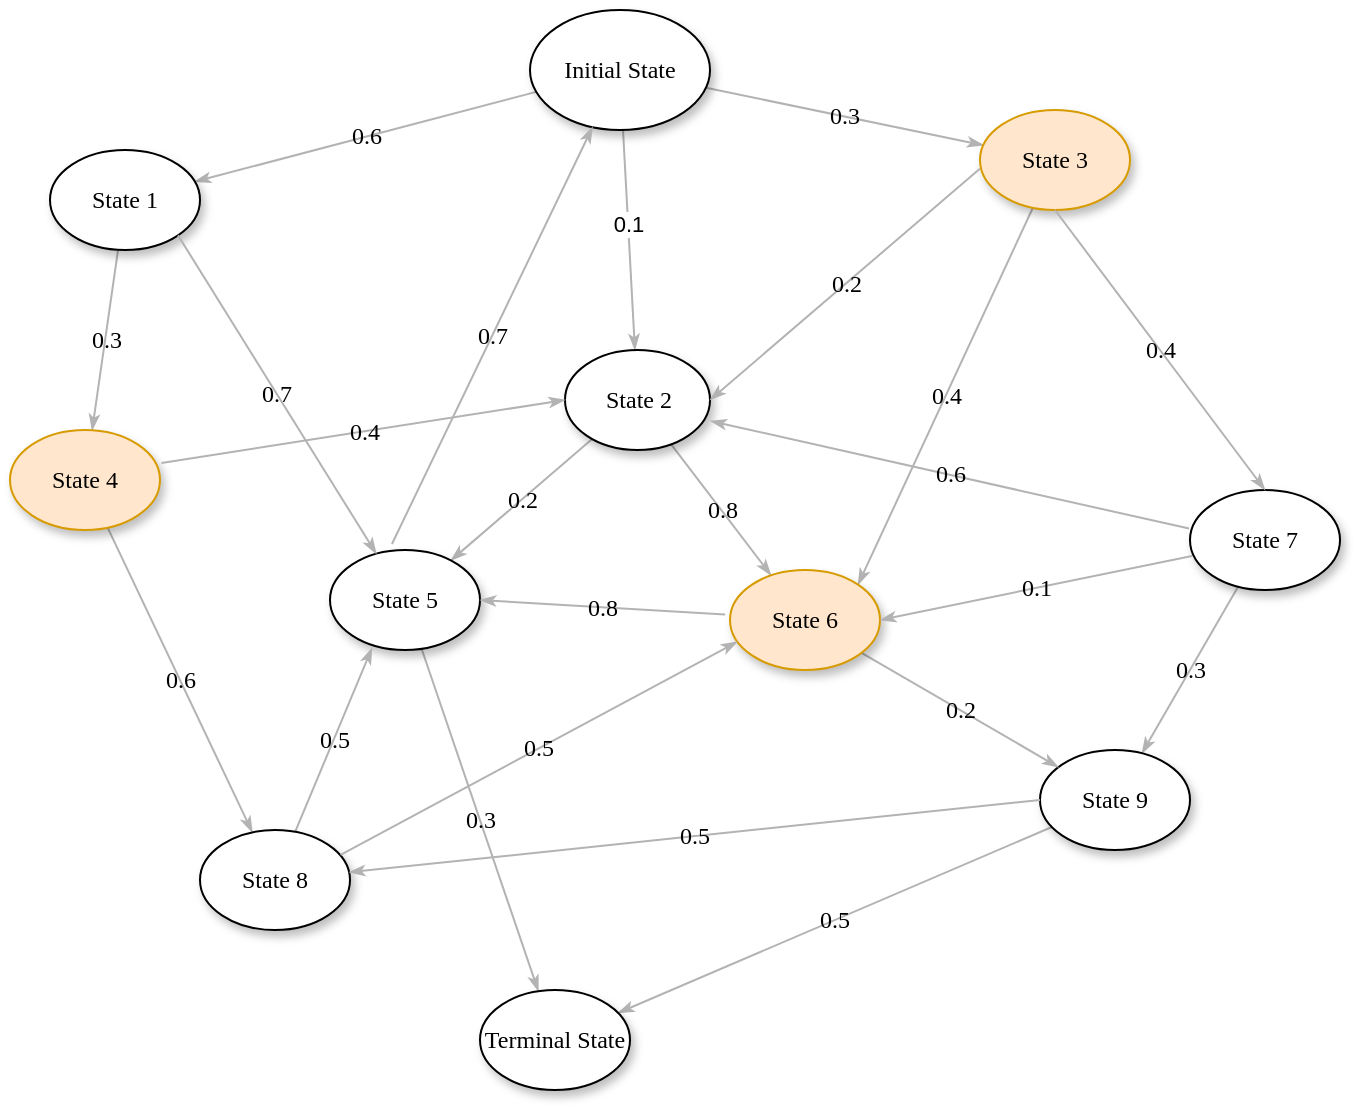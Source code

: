 <mxfile version="21.8.1" type="github">
  <diagram name="Page-1" id="42789a77-a242-8287-6e28-9cd8cfd52e62">
    <mxGraphModel dx="1242" dy="827" grid="1" gridSize="10" guides="1" tooltips="1" connect="1" arrows="1" fold="1" page="1" pageScale="1" pageWidth="1100" pageHeight="850" background="none" math="0" shadow="0">
      <root>
        <mxCell id="0" />
        <mxCell id="1" parent="0" />
        <mxCell id="1ea317790d2ca983-12" style="edgeStyle=none;rounded=1;html=1;labelBackgroundColor=none;startArrow=none;startFill=0;startSize=5;endArrow=classicThin;endFill=1;endSize=5;jettySize=auto;orthogonalLoop=1;strokeColor=#B3B3B3;strokeWidth=1;fontFamily=Verdana;fontSize=12" parent="1" source="1ea317790d2ca983-1" target="1ea317790d2ca983-2" edge="1">
          <mxGeometry relative="1" as="geometry" />
        </mxCell>
        <mxCell id="OWr_N0TGCGtYlwlOgDQf-5" value="0.1" style="edgeLabel;html=1;align=center;verticalAlign=middle;resizable=0;points=[];" parent="1ea317790d2ca983-12" vertex="1" connectable="0">
          <mxGeometry x="-0.16" relative="1" as="geometry">
            <mxPoint as="offset" />
          </mxGeometry>
        </mxCell>
        <mxCell id="1ea317790d2ca983-13" value="0.6" style="edgeStyle=none;rounded=1;html=1;labelBackgroundColor=none;startArrow=none;startFill=0;startSize=5;endArrow=classicThin;endFill=1;endSize=5;jettySize=auto;orthogonalLoop=1;strokeColor=#B3B3B3;strokeWidth=1;fontFamily=Verdana;fontSize=12" parent="1" source="1ea317790d2ca983-1" target="1ea317790d2ca983-9" edge="1">
          <mxGeometry x="0.004" relative="1" as="geometry">
            <mxPoint as="offset" />
          </mxGeometry>
        </mxCell>
        <mxCell id="1ea317790d2ca983-14" value="0.3" style="edgeStyle=none;rounded=1;html=1;labelBackgroundColor=none;startArrow=none;startFill=0;startSize=5;endArrow=classicThin;endFill=1;endSize=5;jettySize=auto;orthogonalLoop=1;strokeColor=#B3B3B3;strokeWidth=1;fontFamily=Verdana;fontSize=12" parent="1" source="1ea317790d2ca983-1" target="1ea317790d2ca983-3" edge="1">
          <mxGeometry x="-0.004" relative="1" as="geometry">
            <mxPoint as="offset" />
          </mxGeometry>
        </mxCell>
        <mxCell id="1ea317790d2ca983-1" value="Initial State" style="ellipse;whiteSpace=wrap;html=1;rounded=0;shadow=1;comic=0;labelBackgroundColor=none;strokeWidth=1;fontFamily=Verdana;fontSize=12;align=center;direction=west;" parent="1" vertex="1">
          <mxGeometry x="430" y="30" width="90" height="60" as="geometry" />
        </mxCell>
        <mxCell id="1ea317790d2ca983-21" value="0.2" style="edgeStyle=none;rounded=1;html=1;labelBackgroundColor=none;startArrow=none;startFill=0;startSize=5;endArrow=classicThin;endFill=1;endSize=5;jettySize=auto;orthogonalLoop=1;strokeColor=#B3B3B3;strokeWidth=1;fontFamily=Verdana;fontSize=12" parent="1" source="1ea317790d2ca983-2" target="1ea317790d2ca983-7" edge="1">
          <mxGeometry relative="1" as="geometry" />
        </mxCell>
        <mxCell id="1ea317790d2ca983-22" value="0.8" style="edgeStyle=none;rounded=1;html=1;labelBackgroundColor=none;startArrow=none;startFill=0;startSize=5;endArrow=classicThin;endFill=1;endSize=5;jettySize=auto;orthogonalLoop=1;strokeColor=#B3B3B3;strokeWidth=1;fontFamily=Verdana;fontSize=12" parent="1" source="1ea317790d2ca983-2" target="1ea317790d2ca983-6" edge="1">
          <mxGeometry x="0.003" relative="1" as="geometry">
            <mxPoint as="offset" />
          </mxGeometry>
        </mxCell>
        <mxCell id="1ea317790d2ca983-2" value="&lt;span&gt;State 2&lt;/span&gt;" style="ellipse;whiteSpace=wrap;html=1;rounded=0;shadow=1;comic=0;labelBackgroundColor=none;strokeWidth=1;fontFamily=Verdana;fontSize=12;align=center;" parent="1" vertex="1">
          <mxGeometry x="447.5" y="200" width="72.5" height="50" as="geometry" />
        </mxCell>
        <mxCell id="1ea317790d2ca983-15" value="0.4" style="edgeStyle=none;rounded=1;html=1;labelBackgroundColor=none;startArrow=none;startFill=0;startSize=5;endArrow=classicThin;endFill=1;endSize=5;jettySize=auto;orthogonalLoop=1;strokeColor=#B3B3B3;strokeWidth=1;fontFamily=Verdana;fontSize=12;entryX=1;entryY=0;entryDx=0;entryDy=0;" parent="1" source="1ea317790d2ca983-3" target="1ea317790d2ca983-6" edge="1">
          <mxGeometry x="-0.002" relative="1" as="geometry">
            <mxPoint as="offset" />
          </mxGeometry>
        </mxCell>
        <mxCell id="1ea317790d2ca983-3" value="&lt;span&gt;State 3&lt;/span&gt;" style="ellipse;whiteSpace=wrap;html=1;rounded=0;shadow=1;comic=0;labelBackgroundColor=none;strokeWidth=1;fontFamily=Verdana;fontSize=12;align=center;fillColor=#ffe6cc;strokeColor=#d79b00;" parent="1" vertex="1">
          <mxGeometry x="655" y="80" width="75" height="50" as="geometry" />
        </mxCell>
        <mxCell id="1ea317790d2ca983-16" value="0.3" style="edgeStyle=none;rounded=1;html=1;labelBackgroundColor=none;startArrow=none;startFill=0;startSize=5;endArrow=classicThin;endFill=1;endSize=5;jettySize=auto;orthogonalLoop=1;strokeColor=#B3B3B3;strokeWidth=1;fontFamily=Verdana;fontSize=12" parent="1" source="1ea317790d2ca983-4" target="1ea317790d2ca983-5" edge="1">
          <mxGeometry x="-0.002" relative="1" as="geometry">
            <mxPoint as="offset" />
          </mxGeometry>
        </mxCell>
        <mxCell id="1ea317790d2ca983-4" value="&lt;span&gt;State 7&lt;/span&gt;" style="ellipse;whiteSpace=wrap;html=1;rounded=0;shadow=1;comic=0;labelBackgroundColor=none;strokeWidth=1;fontFamily=Verdana;fontSize=12;align=center;" parent="1" vertex="1">
          <mxGeometry x="760" y="270" width="75" height="50" as="geometry" />
        </mxCell>
        <mxCell id="1ea317790d2ca983-17" value="0.5" style="edgeStyle=none;rounded=1;html=1;labelBackgroundColor=none;startArrow=none;startFill=0;startSize=5;endArrow=classicThin;endFill=1;endSize=5;jettySize=auto;orthogonalLoop=1;strokeColor=#B3B3B3;strokeWidth=1;fontFamily=Verdana;fontSize=12" parent="1" source="1ea317790d2ca983-5" target="1ea317790d2ca983-8" edge="1">
          <mxGeometry relative="1" as="geometry" />
        </mxCell>
        <mxCell id="1ea317790d2ca983-5" value="&lt;span&gt;State 9&lt;/span&gt;" style="ellipse;whiteSpace=wrap;html=1;rounded=0;shadow=1;comic=0;labelBackgroundColor=none;strokeWidth=1;fontFamily=Verdana;fontSize=12;align=center;" parent="1" vertex="1">
          <mxGeometry x="685" y="400" width="75" height="50" as="geometry" />
        </mxCell>
        <mxCell id="1ea317790d2ca983-23" value="0.2" style="edgeStyle=none;rounded=1;html=1;labelBackgroundColor=none;startArrow=none;startFill=0;startSize=5;endArrow=classicThin;endFill=1;endSize=5;jettySize=auto;orthogonalLoop=1;strokeColor=#B3B3B3;strokeWidth=1;fontFamily=Verdana;fontSize=12" parent="1" source="1ea317790d2ca983-6" target="1ea317790d2ca983-5" edge="1">
          <mxGeometry relative="1" as="geometry" />
        </mxCell>
        <mxCell id="1ea317790d2ca983-6" value="&lt;span&gt;State 6&lt;/span&gt;" style="ellipse;whiteSpace=wrap;html=1;rounded=0;shadow=1;comic=0;labelBackgroundColor=none;strokeWidth=1;fontFamily=Verdana;fontSize=12;align=center;fillColor=#ffe6cc;strokeColor=#d79b00;" parent="1" vertex="1">
          <mxGeometry x="530" y="310" width="75" height="50" as="geometry" />
        </mxCell>
        <mxCell id="1ea317790d2ca983-24" value="0.3" style="edgeStyle=none;rounded=1;html=1;labelBackgroundColor=none;startArrow=none;startFill=0;startSize=5;endArrow=classicThin;endFill=1;endSize=5;jettySize=auto;orthogonalLoop=1;strokeColor=#B3B3B3;strokeWidth=1;fontFamily=Verdana;fontSize=12" parent="1" source="1ea317790d2ca983-7" target="1ea317790d2ca983-8" edge="1">
          <mxGeometry relative="1" as="geometry" />
        </mxCell>
        <mxCell id="1ea317790d2ca983-7" value="&lt;span&gt;State 5&lt;/span&gt;" style="ellipse;whiteSpace=wrap;html=1;rounded=0;shadow=1;comic=0;labelBackgroundColor=none;strokeWidth=1;fontFamily=Verdana;fontSize=12;align=center;" parent="1" vertex="1">
          <mxGeometry x="330" y="300" width="75" height="50" as="geometry" />
        </mxCell>
        <mxCell id="1ea317790d2ca983-8" value="Terminal State" style="ellipse;whiteSpace=wrap;html=1;rounded=0;shadow=1;comic=0;labelBackgroundColor=none;strokeWidth=1;fontFamily=Verdana;fontSize=12;align=center;" parent="1" vertex="1">
          <mxGeometry x="405" y="520" width="75" height="50" as="geometry" />
        </mxCell>
        <mxCell id="1ea317790d2ca983-19" value="0.3" style="edgeStyle=none;rounded=1;html=1;labelBackgroundColor=none;startArrow=none;startFill=0;startSize=5;endArrow=classicThin;endFill=1;endSize=5;jettySize=auto;orthogonalLoop=1;strokeColor=#B3B3B3;strokeWidth=1;fontFamily=Verdana;fontSize=12" parent="1" source="1ea317790d2ca983-9" target="1ea317790d2ca983-10" edge="1">
          <mxGeometry relative="1" as="geometry">
            <mxPoint as="offset" />
          </mxGeometry>
        </mxCell>
        <mxCell id="1ea317790d2ca983-9" value="State 1" style="ellipse;whiteSpace=wrap;html=1;rounded=0;shadow=1;comic=0;labelBackgroundColor=none;strokeWidth=1;fontFamily=Verdana;fontSize=12;align=center;" parent="1" vertex="1">
          <mxGeometry x="190" y="100" width="75" height="50" as="geometry" />
        </mxCell>
        <mxCell id="1ea317790d2ca983-20" value="0.6" style="edgeStyle=none;rounded=1;html=1;labelBackgroundColor=none;startArrow=none;startFill=0;startSize=5;endArrow=classicThin;endFill=1;endSize=5;jettySize=auto;orthogonalLoop=1;strokeColor=#B3B3B3;strokeWidth=1;fontFamily=Verdana;fontSize=12" parent="1" source="1ea317790d2ca983-10" target="1ea317790d2ca983-11" edge="1">
          <mxGeometry relative="1" as="geometry" />
        </mxCell>
        <mxCell id="1ea317790d2ca983-10" value="&lt;span&gt;State 4&lt;br&gt;&lt;/span&gt;" style="ellipse;whiteSpace=wrap;html=1;rounded=0;shadow=1;comic=0;labelBackgroundColor=none;strokeWidth=1;fontFamily=Verdana;fontSize=12;align=center;fillColor=#ffe6cc;strokeColor=#d79b00;" parent="1" vertex="1">
          <mxGeometry x="170" y="240" width="75" height="50" as="geometry" />
        </mxCell>
        <mxCell id="1ea317790d2ca983-18" value="0.5" style="edgeStyle=none;rounded=1;html=1;labelBackgroundColor=none;startArrow=none;startFill=0;startSize=5;endArrow=classicThin;endFill=1;endSize=5;jettySize=auto;orthogonalLoop=1;strokeColor=#B3B3B3;strokeWidth=1;fontFamily=Verdana;fontSize=12;entryX=0.28;entryY=0.98;entryDx=0;entryDy=0;entryPerimeter=0;" parent="1" source="1ea317790d2ca983-11" target="1ea317790d2ca983-7" edge="1">
          <mxGeometry relative="1" as="geometry" />
        </mxCell>
        <mxCell id="1ea317790d2ca983-11" value="&lt;span&gt;State 8&lt;/span&gt;" style="ellipse;whiteSpace=wrap;html=1;rounded=0;shadow=1;comic=0;labelBackgroundColor=none;strokeWidth=1;fontFamily=Verdana;fontSize=12;align=center;" parent="1" vertex="1">
          <mxGeometry x="265" y="440" width="75" height="50" as="geometry" />
        </mxCell>
        <mxCell id="OWr_N0TGCGtYlwlOgDQf-6" value="0.4" style="edgeStyle=none;rounded=1;html=1;labelBackgroundColor=none;startArrow=none;startFill=0;startSize=5;endArrow=classicThin;endFill=1;endSize=5;jettySize=auto;orthogonalLoop=1;strokeColor=#B3B3B3;strokeWidth=1;fontFamily=Verdana;fontSize=12;entryX=0.5;entryY=0;entryDx=0;entryDy=0;exitX=0.5;exitY=1;exitDx=0;exitDy=0;" parent="1" source="1ea317790d2ca983-3" target="1ea317790d2ca983-4" edge="1">
          <mxGeometry relative="1" as="geometry">
            <mxPoint x="725" y="245" as="sourcePoint" />
            <mxPoint x="624" y="337" as="targetPoint" />
          </mxGeometry>
        </mxCell>
        <mxCell id="OWr_N0TGCGtYlwlOgDQf-7" value="0.2" style="edgeStyle=none;rounded=1;html=1;labelBackgroundColor=none;startArrow=none;startFill=0;startSize=5;endArrow=classicThin;endFill=1;endSize=5;jettySize=auto;orthogonalLoop=1;strokeColor=#B3B3B3;strokeWidth=1;fontFamily=Verdana;fontSize=12;entryX=1;entryY=0.5;entryDx=0;entryDy=0;exitX=-0.001;exitY=0.587;exitDx=0;exitDy=0;exitPerimeter=0;" parent="1" source="1ea317790d2ca983-3" target="1ea317790d2ca983-2" edge="1">
          <mxGeometry x="-0.004" relative="1" as="geometry">
            <mxPoint x="700" y="220" as="sourcePoint" />
            <mxPoint x="599" y="312" as="targetPoint" />
            <mxPoint as="offset" />
          </mxGeometry>
        </mxCell>
        <mxCell id="OWr_N0TGCGtYlwlOgDQf-8" value="0.7" style="edgeStyle=none;rounded=1;html=1;labelBackgroundColor=none;startArrow=none;startFill=0;startSize=5;endArrow=classicThin;endFill=1;endSize=5;jettySize=auto;orthogonalLoop=1;strokeColor=#B3B3B3;strokeWidth=1;fontFamily=Verdana;fontSize=12;exitX=0.413;exitY=-0.06;exitDx=0;exitDy=0;exitPerimeter=0;" parent="1" source="1ea317790d2ca983-7" target="1ea317790d2ca983-1" edge="1">
          <mxGeometry relative="1" as="geometry">
            <mxPoint x="360" y="333" as="sourcePoint" />
            <mxPoint x="259" y="425" as="targetPoint" />
          </mxGeometry>
        </mxCell>
        <mxCell id="OWr_N0TGCGtYlwlOgDQf-9" value="0.7" style="edgeStyle=none;rounded=1;html=1;labelBackgroundColor=none;startArrow=none;startFill=0;startSize=5;endArrow=classicThin;endFill=1;endSize=5;jettySize=auto;orthogonalLoop=1;strokeColor=#B3B3B3;strokeWidth=1;fontFamily=Verdana;fontSize=12;exitX=1;exitY=1;exitDx=0;exitDy=0;" parent="1" source="1ea317790d2ca983-9" target="1ea317790d2ca983-7" edge="1">
          <mxGeometry x="-0.001" relative="1" as="geometry">
            <mxPoint x="285" y="228" as="sourcePoint" />
            <mxPoint x="184" y="320" as="targetPoint" />
            <mxPoint as="offset" />
          </mxGeometry>
        </mxCell>
        <mxCell id="OWr_N0TGCGtYlwlOgDQf-10" value="0.8" style="edgeStyle=none;rounded=1;html=1;labelBackgroundColor=none;startArrow=none;startFill=0;startSize=5;endArrow=classicThin;endFill=1;endSize=5;jettySize=auto;orthogonalLoop=1;strokeColor=#B3B3B3;strokeWidth=1;fontFamily=Verdana;fontSize=12;entryX=1;entryY=0.5;entryDx=0;entryDy=0;exitX=-0.032;exitY=0.444;exitDx=0;exitDy=0;exitPerimeter=0;" parent="1" source="1ea317790d2ca983-6" target="1ea317790d2ca983-7" edge="1">
          <mxGeometry relative="1" as="geometry">
            <mxPoint x="546.75" y="350" as="sourcePoint" />
            <mxPoint x="440" y="350" as="targetPoint" />
          </mxGeometry>
        </mxCell>
        <mxCell id="OWr_N0TGCGtYlwlOgDQf-15" value="0.5" style="edgeStyle=none;rounded=1;html=1;labelBackgroundColor=none;startArrow=none;startFill=0;startSize=5;endArrow=classicThin;endFill=1;endSize=5;jettySize=auto;orthogonalLoop=1;strokeColor=#B3B3B3;strokeWidth=1;fontFamily=Verdana;fontSize=12;exitX=0;exitY=0.5;exitDx=0;exitDy=0;" parent="1" source="1ea317790d2ca983-5" target="1ea317790d2ca983-11" edge="1">
          <mxGeometry relative="1" as="geometry">
            <mxPoint x="461" y="400" as="sourcePoint" />
            <mxPoint x="500" y="438" as="targetPoint" />
          </mxGeometry>
        </mxCell>
        <mxCell id="OWr_N0TGCGtYlwlOgDQf-16" value="0.4" style="edgeStyle=none;rounded=1;html=1;labelBackgroundColor=none;startArrow=none;startFill=0;startSize=5;endArrow=classicThin;endFill=1;endSize=5;jettySize=auto;orthogonalLoop=1;strokeColor=#B3B3B3;strokeWidth=1;fontFamily=Verdana;fontSize=12;entryX=0;entryY=0.5;entryDx=0;entryDy=0;exitX=1.01;exitY=0.329;exitDx=0;exitDy=0;exitPerimeter=0;" parent="1" source="1ea317790d2ca983-10" target="1ea317790d2ca983-2" edge="1">
          <mxGeometry relative="1" as="geometry">
            <mxPoint x="280" y="292" as="sourcePoint" />
            <mxPoint x="308" y="230" as="targetPoint" />
          </mxGeometry>
        </mxCell>
        <mxCell id="OWr_N0TGCGtYlwlOgDQf-17" value="0.6" style="edgeStyle=none;rounded=1;html=1;labelBackgroundColor=none;startArrow=none;startFill=0;startSize=5;endArrow=classicThin;endFill=1;endSize=5;jettySize=auto;orthogonalLoop=1;strokeColor=#B3B3B3;strokeWidth=1;fontFamily=Verdana;fontSize=12;entryX=1.003;entryY=0.71;entryDx=0;entryDy=0;entryPerimeter=0;exitX=-0.006;exitY=0.386;exitDx=0;exitDy=0;exitPerimeter=0;" parent="1" source="1ea317790d2ca983-4" target="1ea317790d2ca983-2" edge="1">
          <mxGeometry x="0.0" relative="1" as="geometry">
            <mxPoint x="343" y="401" as="sourcePoint" />
            <mxPoint x="371" y="339" as="targetPoint" />
            <mxPoint as="offset" />
          </mxGeometry>
        </mxCell>
        <mxCell id="OWr_N0TGCGtYlwlOgDQf-18" value="0.5" style="edgeStyle=none;rounded=1;html=1;labelBackgroundColor=none;startArrow=none;startFill=0;startSize=5;endArrow=classicThin;endFill=1;endSize=5;jettySize=auto;orthogonalLoop=1;strokeColor=#B3B3B3;strokeWidth=1;fontFamily=Verdana;fontSize=12;entryX=0.049;entryY=0.717;entryDx=0;entryDy=0;exitX=0.937;exitY=0.248;exitDx=0;exitDy=0;exitPerimeter=0;entryPerimeter=0;" parent="1" source="1ea317790d2ca983-11" target="1ea317790d2ca983-6" edge="1">
          <mxGeometry x="0.001" relative="1" as="geometry">
            <mxPoint x="237" y="550" as="sourcePoint" />
            <mxPoint x="265" y="488" as="targetPoint" />
            <mxPoint as="offset" />
          </mxGeometry>
        </mxCell>
        <mxCell id="tWYIE2EZBnV3U5jOxTZz-1" value="0.1" style="edgeStyle=none;rounded=1;html=1;labelBackgroundColor=none;startArrow=none;startFill=0;startSize=5;endArrow=classicThin;endFill=1;endSize=5;jettySize=auto;orthogonalLoop=1;strokeColor=#B3B3B3;strokeWidth=1;fontFamily=Verdana;fontSize=12;entryX=1;entryY=0.5;entryDx=0;entryDy=0;exitX=0.013;exitY=0.66;exitDx=0;exitDy=0;exitPerimeter=0;" edge="1" parent="1" source="1ea317790d2ca983-4" target="1ea317790d2ca983-6">
          <mxGeometry x="-0.002" relative="1" as="geometry">
            <mxPoint as="offset" />
            <mxPoint x="760" y="300" as="sourcePoint" />
            <mxPoint x="712" y="384" as="targetPoint" />
          </mxGeometry>
        </mxCell>
      </root>
    </mxGraphModel>
  </diagram>
</mxfile>
